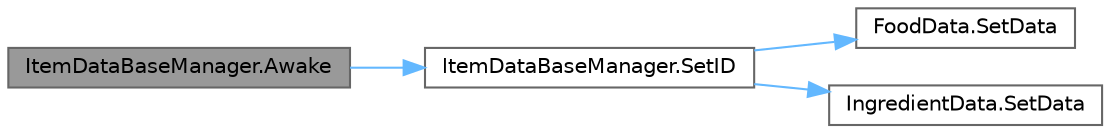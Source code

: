 digraph "ItemDataBaseManager.Awake"
{
 // LATEX_PDF_SIZE
  bgcolor="transparent";
  edge [fontname=Helvetica,fontsize=10,labelfontname=Helvetica,labelfontsize=10];
  node [fontname=Helvetica,fontsize=10,shape=box,height=0.2,width=0.4];
  rankdir="LR";
  Node1 [id="Node000001",label="ItemDataBaseManager.Awake",height=0.2,width=0.4,color="gray40", fillcolor="grey60", style="filled", fontcolor="black",tooltip=" "];
  Node1 -> Node2 [id="edge1_Node000001_Node000002",color="steelblue1",style="solid",tooltip=" "];
  Node2 [id="Node000002",label="ItemDataBaseManager.SetID",height=0.2,width=0.4,color="grey40", fillcolor="white", style="filled",URL="$class_item_data_base_manager.html#ae4428fde72a7866d1b87440945e517c0",tooltip=" "];
  Node2 -> Node3 [id="edge2_Node000002_Node000003",color="steelblue1",style="solid",tooltip=" "];
  Node3 [id="Node000003",label="FoodData.SetData",height=0.2,width=0.4,color="grey40", fillcolor="white", style="filled",URL="$class_food_data.html#ad6dbbdcb0dc3a23b206abe0dde1fa6a5",tooltip=" "];
  Node2 -> Node4 [id="edge3_Node000002_Node000004",color="steelblue1",style="solid",tooltip=" "];
  Node4 [id="Node000004",label="IngredientData.SetData",height=0.2,width=0.4,color="grey40", fillcolor="white", style="filled",URL="$class_ingredient_data.html#ac8bc53de91020637b33393e240b3368f",tooltip=" "];
}
